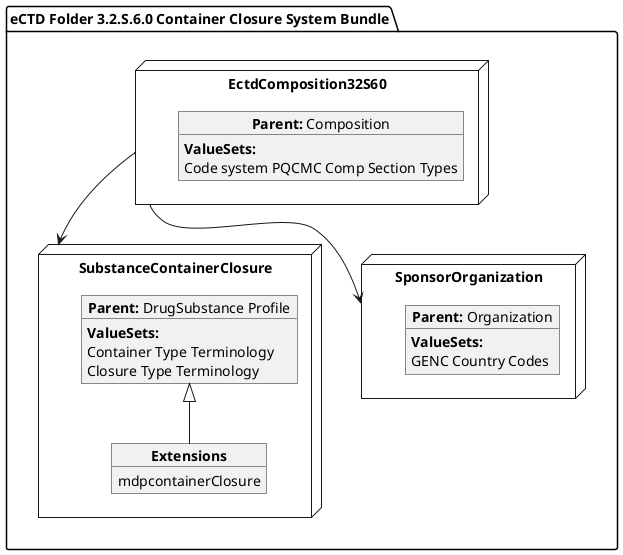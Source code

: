 @startuml
allowmixing
'Mixed model of use case and object
package "eCTD Folder 3.2.S.6.0 Container Closure System Bundle" as NODES {
 
  node "EctdComposition32S60" as N1 { 
      object "**Parent:** Composition" as obj1 {
      **ValueSets:**
  Code system PQCMC Comp Section Types
    }   
}
node "SubstanceContainerClosure" as N21 { 
      object "**Parent:** DrugSubstance Profile" as obj22 {
        **ValueSets:**
        Container Type Terminology
        Closure Type Terminology
    }
    object "**Extensions**" as objEx {
        mdpcontainerClosure
    }
    obj22 <|-- objEx
}

node "SponsorOrganization" as NSO { 
      object "**Parent:** Organization" as objAu {
        **ValueSets:**
        GENC Country Codes
    }
}

}

N1 --> N21
N1 --> NSO

@enduml